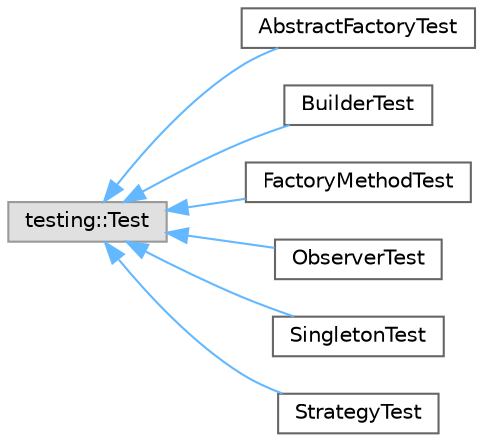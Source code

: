 digraph "Graphical Class Hierarchy"
{
 // INTERACTIVE_SVG=YES
 // LATEX_PDF_SIZE
  bgcolor="transparent";
  edge [fontname=Helvetica,fontsize=10,labelfontname=Helvetica,labelfontsize=10];
  node [fontname=Helvetica,fontsize=10,shape=box,height=0.2,width=0.4];
  rankdir="LR";
  Node0 [id="Node000000",label="testing::Test",height=0.2,width=0.4,color="grey60", fillcolor="#E0E0E0", style="filled",tooltip=" "];
  Node0 -> Node1 [id="edge28_Node000000_Node000001",dir="back",color="steelblue1",style="solid",tooltip=" "];
  Node1 [id="Node000001",label="AbstractFactoryTest",height=0.2,width=0.4,color="grey40", fillcolor="white", style="filled",URL="$class_abstract_factory_test.html",tooltip=" "];
  Node0 -> Node2 [id="edge29_Node000000_Node000002",dir="back",color="steelblue1",style="solid",tooltip=" "];
  Node2 [id="Node000002",label="BuilderTest",height=0.2,width=0.4,color="grey40", fillcolor="white", style="filled",URL="$class_builder_test.html",tooltip=" "];
  Node0 -> Node3 [id="edge30_Node000000_Node000003",dir="back",color="steelblue1",style="solid",tooltip=" "];
  Node3 [id="Node000003",label="FactoryMethodTest",height=0.2,width=0.4,color="grey40", fillcolor="white", style="filled",URL="$class_factory_method_test.html",tooltip=" "];
  Node0 -> Node4 [id="edge31_Node000000_Node000004",dir="back",color="steelblue1",style="solid",tooltip=" "];
  Node4 [id="Node000004",label="ObserverTest",height=0.2,width=0.4,color="grey40", fillcolor="white", style="filled",URL="$class_observer_test.html",tooltip=" "];
  Node0 -> Node5 [id="edge32_Node000000_Node000005",dir="back",color="steelblue1",style="solid",tooltip=" "];
  Node5 [id="Node000005",label="SingletonTest",height=0.2,width=0.4,color="grey40", fillcolor="white", style="filled",URL="$class_singleton_test.html",tooltip=" "];
  Node0 -> Node6 [id="edge33_Node000000_Node000006",dir="back",color="steelblue1",style="solid",tooltip=" "];
  Node6 [id="Node000006",label="StrategyTest",height=0.2,width=0.4,color="grey40", fillcolor="white", style="filled",URL="$class_strategy_test.html",tooltip=" "];
}

